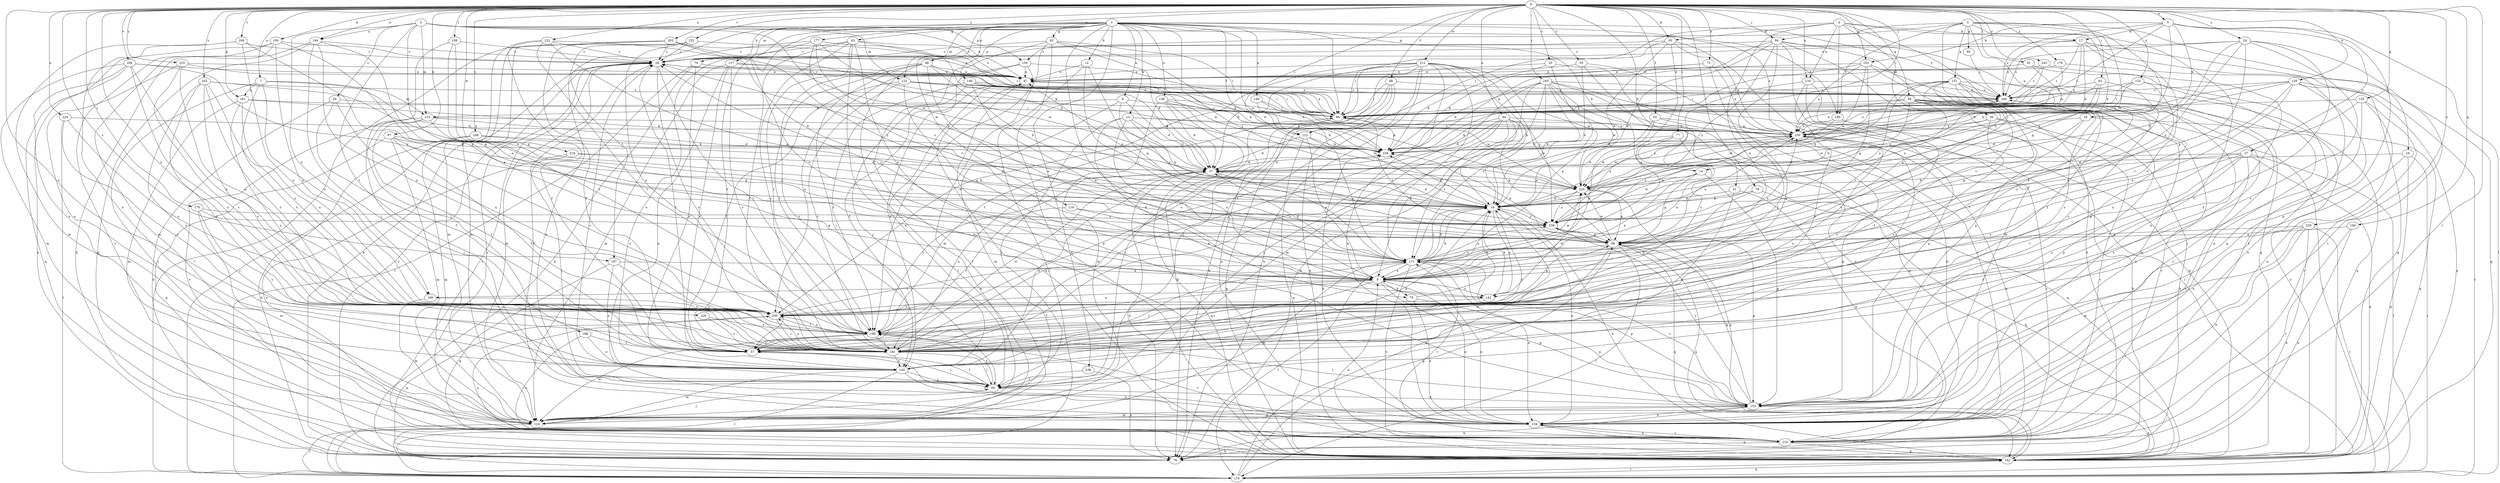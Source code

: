 strict digraph  {
0;
1;
2;
3;
4;
5;
7;
8;
9;
10;
12;
14;
16;
17;
18;
19;
24;
25;
26;
27;
28;
31;
35;
36;
37;
44;
46;
47;
48;
53;
55;
57;
58;
62;
63;
65;
66;
73;
74;
75;
76;
77;
78;
81;
83;
86;
94;
95;
97;
100;
103;
104;
108;
112;
114;
117;
119;
122;
123;
124;
129;
132;
133;
134;
139;
142;
143;
146;
149;
150;
151;
153;
155;
156;
161;
162;
165;
170;
171;
177;
178;
181;
187;
188;
189;
190;
194;
199;
200;
202;
203;
206;
209;
210;
212;
219;
220;
222;
224;
226;
229;
230;
232;
233;
238;
239;
243;
248;
249;
0 -> 5  [label=a];
0 -> 7  [label=a];
0 -> 24  [label=c];
0 -> 25  [label=c];
0 -> 31  [label=d];
0 -> 35  [label=d];
0 -> 44  [label=e];
0 -> 48  [label=f];
0 -> 53  [label=f];
0 -> 55  [label=f];
0 -> 58  [label=g];
0 -> 73  [label=h];
0 -> 77  [label=i];
0 -> 78  [label=i];
0 -> 81  [label=i];
0 -> 83  [label=i];
0 -> 86  [label=i];
0 -> 94  [label=j];
0 -> 97  [label=k];
0 -> 100  [label=k];
0 -> 103  [label=k];
0 -> 108  [label=l];
0 -> 112  [label=l];
0 -> 129  [label=n];
0 -> 132  [label=n];
0 -> 133  [label=n];
0 -> 155  [label=q];
0 -> 156  [label=q];
0 -> 161  [label=q];
0 -> 165  [label=r];
0 -> 170  [label=r];
0 -> 177  [label=s];
0 -> 178  [label=s];
0 -> 181  [label=s];
0 -> 187  [label=t];
0 -> 194  [label=u];
0 -> 202  [label=v];
0 -> 203  [label=v];
0 -> 206  [label=v];
0 -> 209  [label=v];
0 -> 210  [label=v];
0 -> 212  [label=w];
0 -> 219  [label=w];
0 -> 222  [label=x];
0 -> 224  [label=x];
0 -> 226  [label=x];
0 -> 229  [label=x];
0 -> 232  [label=y];
0 -> 233  [label=y];
0 -> 243  [label=z];
0 -> 248  [label=z];
1 -> 8  [label=a];
1 -> 10  [label=b];
1 -> 12  [label=b];
1 -> 14  [label=b];
1 -> 46  [label=e];
1 -> 57  [label=f];
1 -> 62  [label=g];
1 -> 63  [label=g];
1 -> 74  [label=h];
1 -> 86  [label=i];
1 -> 112  [label=l];
1 -> 117  [label=m];
1 -> 119  [label=m];
1 -> 122  [label=m];
1 -> 139  [label=o];
1 -> 142  [label=o];
1 -> 146  [label=p];
1 -> 149  [label=p];
1 -> 171  [label=r];
1 -> 187  [label=t];
1 -> 220  [label=w];
1 -> 230  [label=x];
1 -> 238  [label=y];
1 -> 239  [label=y];
1 -> 249  [label=z];
2 -> 9  [label=a];
2 -> 26  [label=c];
2 -> 47  [label=e];
2 -> 122  [label=m];
2 -> 123  [label=m];
2 -> 150  [label=p];
2 -> 188  [label=t];
2 -> 189  [label=t];
2 -> 194  [label=u];
2 -> 199  [label=u];
2 -> 220  [label=w];
3 -> 14  [label=b];
3 -> 16  [label=b];
3 -> 65  [label=g];
3 -> 66  [label=g];
3 -> 94  [label=j];
3 -> 150  [label=p];
3 -> 151  [label=p];
3 -> 181  [label=s];
3 -> 189  [label=t];
3 -> 220  [label=w];
3 -> 230  [label=x];
4 -> 9  [label=a];
4 -> 17  [label=b];
4 -> 35  [label=d];
4 -> 36  [label=d];
4 -> 112  [label=l];
4 -> 133  [label=n];
4 -> 134  [label=n];
4 -> 153  [label=p];
4 -> 189  [label=t];
5 -> 17  [label=b];
5 -> 18  [label=b];
5 -> 27  [label=c];
5 -> 103  [label=k];
5 -> 112  [label=l];
5 -> 114  [label=l];
5 -> 153  [label=p];
5 -> 239  [label=y];
5 -> 249  [label=z];
7 -> 37  [label=d];
7 -> 123  [label=m];
7 -> 161  [label=q];
7 -> 190  [label=t];
7 -> 199  [label=u];
7 -> 210  [label=v];
8 -> 37  [label=d];
8 -> 123  [label=m];
8 -> 124  [label=m];
8 -> 230  [label=x];
8 -> 239  [label=y];
9 -> 19  [label=b];
9 -> 57  [label=f];
9 -> 75  [label=h];
9 -> 134  [label=n];
9 -> 142  [label=o];
9 -> 153  [label=p];
9 -> 181  [label=s];
9 -> 199  [label=u];
9 -> 200  [label=u];
10 -> 19  [label=b];
10 -> 37  [label=d];
10 -> 75  [label=h];
10 -> 95  [label=j];
10 -> 104  [label=k];
10 -> 142  [label=o];
10 -> 230  [label=x];
12 -> 47  [label=e];
12 -> 66  [label=g];
12 -> 114  [label=l];
12 -> 171  [label=r];
14 -> 9  [label=a];
14 -> 19  [label=b];
14 -> 66  [label=g];
14 -> 153  [label=p];
14 -> 220  [label=w];
16 -> 37  [label=d];
16 -> 114  [label=l];
16 -> 134  [label=n];
16 -> 162  [label=q];
17 -> 28  [label=c];
17 -> 86  [label=i];
17 -> 104  [label=k];
17 -> 142  [label=o];
17 -> 162  [label=q];
17 -> 210  [label=v];
17 -> 230  [label=x];
17 -> 249  [label=z];
18 -> 37  [label=d];
18 -> 66  [label=g];
18 -> 162  [label=q];
18 -> 230  [label=x];
19 -> 28  [label=c];
19 -> 37  [label=d];
19 -> 47  [label=e];
19 -> 57  [label=f];
19 -> 104  [label=k];
19 -> 134  [label=n];
19 -> 142  [label=o];
19 -> 143  [label=o];
19 -> 171  [label=r];
19 -> 230  [label=x];
19 -> 239  [label=y];
24 -> 19  [label=b];
24 -> 28  [label=c];
24 -> 57  [label=f];
24 -> 66  [label=g];
24 -> 181  [label=s];
24 -> 210  [label=v];
24 -> 239  [label=y];
24 -> 249  [label=z];
25 -> 9  [label=a];
25 -> 47  [label=e];
25 -> 76  [label=h];
25 -> 104  [label=k];
26 -> 57  [label=f];
26 -> 76  [label=h];
26 -> 86  [label=i];
26 -> 200  [label=u];
27 -> 19  [label=b];
27 -> 37  [label=d];
27 -> 114  [label=l];
27 -> 134  [label=n];
27 -> 162  [label=q];
27 -> 181  [label=s];
27 -> 190  [label=t];
27 -> 200  [label=u];
28 -> 47  [label=e];
28 -> 57  [label=f];
28 -> 124  [label=m];
28 -> 181  [label=s];
28 -> 190  [label=t];
31 -> 19  [label=b];
31 -> 134  [label=n];
31 -> 143  [label=o];
35 -> 9  [label=a];
35 -> 19  [label=b];
35 -> 28  [label=c];
35 -> 86  [label=i];
35 -> 95  [label=j];
35 -> 230  [label=x];
36 -> 76  [label=h];
36 -> 181  [label=s];
36 -> 210  [label=v];
36 -> 220  [label=w];
36 -> 230  [label=x];
37 -> 76  [label=h];
37 -> 104  [label=k];
37 -> 162  [label=q];
37 -> 171  [label=r];
37 -> 181  [label=s];
37 -> 190  [label=t];
37 -> 220  [label=w];
44 -> 9  [label=a];
44 -> 37  [label=d];
44 -> 66  [label=g];
44 -> 95  [label=j];
44 -> 104  [label=k];
44 -> 171  [label=r];
44 -> 181  [label=s];
44 -> 220  [label=w];
44 -> 230  [label=x];
46 -> 9  [label=a];
46 -> 19  [label=b];
46 -> 47  [label=e];
46 -> 86  [label=i];
46 -> 95  [label=j];
46 -> 114  [label=l];
46 -> 143  [label=o];
46 -> 190  [label=t];
47 -> 28  [label=c];
47 -> 57  [label=f];
47 -> 153  [label=p];
47 -> 162  [label=q];
47 -> 249  [label=z];
48 -> 76  [label=h];
48 -> 86  [label=i];
48 -> 95  [label=j];
48 -> 162  [label=q];
48 -> 190  [label=t];
48 -> 249  [label=z];
53 -> 9  [label=a];
53 -> 19  [label=b];
53 -> 153  [label=p];
53 -> 230  [label=x];
55 -> 19  [label=b];
55 -> 47  [label=e];
55 -> 181  [label=s];
55 -> 210  [label=v];
57 -> 95  [label=j];
57 -> 230  [label=x];
58 -> 19  [label=b];
58 -> 57  [label=f];
58 -> 86  [label=i];
58 -> 114  [label=l];
58 -> 134  [label=n];
58 -> 153  [label=p];
58 -> 171  [label=r];
58 -> 200  [label=u];
58 -> 210  [label=v];
58 -> 230  [label=x];
62 -> 28  [label=c];
62 -> 37  [label=d];
62 -> 86  [label=i];
62 -> 114  [label=l];
62 -> 162  [label=q];
62 -> 190  [label=t];
62 -> 220  [label=w];
63 -> 9  [label=a];
63 -> 28  [label=c];
63 -> 37  [label=d];
63 -> 47  [label=e];
63 -> 57  [label=f];
63 -> 134  [label=n];
63 -> 181  [label=s];
63 -> 190  [label=t];
65 -> 249  [label=z];
66 -> 86  [label=i];
66 -> 104  [label=k];
66 -> 114  [label=l];
66 -> 143  [label=o];
66 -> 162  [label=q];
66 -> 171  [label=r];
66 -> 220  [label=w];
66 -> 230  [label=x];
73 -> 47  [label=e];
73 -> 57  [label=f];
73 -> 104  [label=k];
73 -> 230  [label=x];
74 -> 47  [label=e];
74 -> 76  [label=h];
74 -> 114  [label=l];
74 -> 143  [label=o];
75 -> 19  [label=b];
75 -> 134  [label=n];
75 -> 153  [label=p];
76 -> 28  [label=c];
77 -> 9  [label=a];
77 -> 104  [label=k];
77 -> 162  [label=q];
77 -> 220  [label=w];
78 -> 19  [label=b];
78 -> 162  [label=q];
78 -> 200  [label=u];
81 -> 47  [label=e];
81 -> 134  [label=n];
81 -> 230  [label=x];
83 -> 9  [label=a];
83 -> 86  [label=i];
83 -> 104  [label=k];
83 -> 239  [label=y];
83 -> 249  [label=z];
86 -> 47  [label=e];
86 -> 104  [label=k];
86 -> 162  [label=q];
86 -> 230  [label=x];
94 -> 19  [label=b];
94 -> 28  [label=c];
94 -> 76  [label=h];
94 -> 104  [label=k];
94 -> 124  [label=m];
94 -> 153  [label=p];
94 -> 162  [label=q];
94 -> 181  [label=s];
94 -> 239  [label=y];
95 -> 28  [label=c];
95 -> 57  [label=f];
95 -> 86  [label=i];
95 -> 153  [label=p];
95 -> 190  [label=t];
97 -> 57  [label=f];
97 -> 104  [label=k];
97 -> 124  [label=m];
97 -> 162  [label=q];
97 -> 181  [label=s];
97 -> 239  [label=y];
100 -> 9  [label=a];
100 -> 28  [label=c];
100 -> 76  [label=h];
100 -> 124  [label=m];
100 -> 200  [label=u];
100 -> 210  [label=v];
103 -> 47  [label=e];
103 -> 57  [label=f];
103 -> 66  [label=g];
103 -> 104  [label=k];
103 -> 181  [label=s];
103 -> 220  [label=w];
103 -> 230  [label=x];
104 -> 37  [label=d];
108 -> 28  [label=c];
108 -> 66  [label=g];
108 -> 95  [label=j];
108 -> 190  [label=t];
112 -> 9  [label=a];
112 -> 37  [label=d];
112 -> 104  [label=k];
112 -> 162  [label=q];
112 -> 171  [label=r];
114 -> 19  [label=b];
114 -> 28  [label=c];
114 -> 66  [label=g];
114 -> 162  [label=q];
117 -> 47  [label=e];
117 -> 104  [label=k];
117 -> 124  [label=m];
117 -> 134  [label=n];
117 -> 143  [label=o];
117 -> 181  [label=s];
119 -> 9  [label=a];
119 -> 190  [label=t];
119 -> 239  [label=y];
122 -> 9  [label=a];
122 -> 57  [label=f];
122 -> 86  [label=i];
122 -> 104  [label=k];
122 -> 181  [label=s];
122 -> 249  [label=z];
123 -> 37  [label=d];
123 -> 57  [label=f];
123 -> 66  [label=g];
123 -> 95  [label=j];
123 -> 210  [label=v];
123 -> 230  [label=x];
124 -> 95  [label=j];
124 -> 114  [label=l];
124 -> 153  [label=p];
129 -> 9  [label=a];
129 -> 104  [label=k];
129 -> 114  [label=l];
129 -> 153  [label=p];
129 -> 162  [label=q];
129 -> 171  [label=r];
129 -> 230  [label=x];
129 -> 249  [label=z];
132 -> 9  [label=a];
132 -> 86  [label=i];
132 -> 134  [label=n];
132 -> 230  [label=x];
132 -> 249  [label=z];
133 -> 153  [label=p];
133 -> 162  [label=q];
133 -> 181  [label=s];
133 -> 239  [label=y];
133 -> 249  [label=z];
134 -> 9  [label=a];
134 -> 28  [label=c];
134 -> 57  [label=f];
134 -> 104  [label=k];
134 -> 162  [label=q];
134 -> 210  [label=v];
134 -> 249  [label=z];
139 -> 37  [label=d];
139 -> 76  [label=h];
139 -> 86  [label=i];
139 -> 104  [label=k];
139 -> 124  [label=m];
139 -> 134  [label=n];
142 -> 19  [label=b];
142 -> 66  [label=g];
142 -> 200  [label=u];
142 -> 220  [label=w];
143 -> 37  [label=d];
143 -> 47  [label=e];
143 -> 95  [label=j];
143 -> 114  [label=l];
143 -> 124  [label=m];
143 -> 134  [label=n];
143 -> 171  [label=r];
146 -> 9  [label=a];
146 -> 37  [label=d];
146 -> 86  [label=i];
146 -> 95  [label=j];
146 -> 104  [label=k];
146 -> 190  [label=t];
146 -> 249  [label=z];
149 -> 19  [label=b];
149 -> 86  [label=i];
149 -> 220  [label=w];
150 -> 47  [label=e];
150 -> 86  [label=i];
150 -> 124  [label=m];
150 -> 143  [label=o];
150 -> 200  [label=u];
151 -> 19  [label=b];
151 -> 66  [label=g];
151 -> 86  [label=i];
151 -> 124  [label=m];
151 -> 162  [label=q];
151 -> 171  [label=r];
151 -> 181  [label=s];
151 -> 190  [label=t];
151 -> 239  [label=y];
151 -> 249  [label=z];
153 -> 66  [label=g];
153 -> 76  [label=h];
153 -> 124  [label=m];
153 -> 134  [label=n];
153 -> 171  [label=r];
153 -> 190  [label=t];
153 -> 239  [label=y];
153 -> 249  [label=z];
155 -> 86  [label=i];
155 -> 95  [label=j];
155 -> 134  [label=n];
155 -> 200  [label=u];
155 -> 210  [label=v];
156 -> 66  [label=g];
156 -> 76  [label=h];
156 -> 210  [label=v];
161 -> 86  [label=i];
161 -> 104  [label=k];
161 -> 124  [label=m];
161 -> 181  [label=s];
161 -> 200  [label=u];
162 -> 9  [label=a];
162 -> 19  [label=b];
162 -> 28  [label=c];
162 -> 66  [label=g];
162 -> 114  [label=l];
162 -> 153  [label=p];
162 -> 200  [label=u];
162 -> 249  [label=z];
165 -> 19  [label=b];
165 -> 76  [label=h];
165 -> 104  [label=k];
165 -> 114  [label=l];
165 -> 124  [label=m];
165 -> 162  [label=q];
165 -> 171  [label=r];
165 -> 181  [label=s];
165 -> 210  [label=v];
165 -> 220  [label=w];
165 -> 249  [label=z];
170 -> 66  [label=g];
170 -> 124  [label=m];
170 -> 181  [label=s];
170 -> 239  [label=y];
171 -> 9  [label=a];
171 -> 19  [label=b];
171 -> 28  [label=c];
171 -> 37  [label=d];
171 -> 114  [label=l];
171 -> 124  [label=m];
171 -> 134  [label=n];
171 -> 153  [label=p];
171 -> 210  [label=v];
171 -> 220  [label=w];
171 -> 230  [label=x];
171 -> 239  [label=y];
177 -> 19  [label=b];
177 -> 28  [label=c];
177 -> 143  [label=o];
177 -> 171  [label=r];
177 -> 220  [label=w];
177 -> 230  [label=x];
178 -> 47  [label=e];
178 -> 86  [label=i];
178 -> 162  [label=q];
181 -> 37  [label=d];
181 -> 95  [label=j];
181 -> 143  [label=o];
181 -> 200  [label=u];
187 -> 9  [label=a];
187 -> 143  [label=o];
187 -> 162  [label=q];
187 -> 181  [label=s];
188 -> 57  [label=f];
188 -> 143  [label=o];
188 -> 210  [label=v];
189 -> 76  [label=h];
189 -> 181  [label=s];
189 -> 220  [label=w];
189 -> 230  [label=x];
190 -> 57  [label=f];
190 -> 124  [label=m];
190 -> 181  [label=s];
190 -> 200  [label=u];
194 -> 28  [label=c];
194 -> 66  [label=g];
194 -> 76  [label=h];
194 -> 95  [label=j];
194 -> 162  [label=q];
194 -> 200  [label=u];
199 -> 124  [label=m];
199 -> 200  [label=u];
200 -> 76  [label=h];
200 -> 171  [label=r];
200 -> 181  [label=s];
200 -> 190  [label=t];
202 -> 19  [label=b];
202 -> 57  [label=f];
202 -> 143  [label=o];
202 -> 181  [label=s];
202 -> 190  [label=t];
202 -> 200  [label=u];
202 -> 249  [label=z];
203 -> 28  [label=c];
203 -> 47  [label=e];
203 -> 57  [label=f];
203 -> 104  [label=k];
203 -> 114  [label=l];
203 -> 124  [label=m];
203 -> 239  [label=y];
206 -> 28  [label=c];
206 -> 66  [label=g];
206 -> 124  [label=m];
206 -> 143  [label=o];
206 -> 200  [label=u];
209 -> 47  [label=e];
209 -> 124  [label=m];
209 -> 143  [label=o];
209 -> 162  [label=q];
209 -> 181  [label=s];
209 -> 200  [label=u];
209 -> 239  [label=y];
210 -> 28  [label=c];
210 -> 76  [label=h];
210 -> 134  [label=n];
210 -> 162  [label=q];
210 -> 171  [label=r];
210 -> 190  [label=t];
210 -> 230  [label=x];
212 -> 19  [label=b];
212 -> 37  [label=d];
212 -> 47  [label=e];
212 -> 76  [label=h];
212 -> 86  [label=i];
212 -> 134  [label=n];
212 -> 171  [label=r];
212 -> 181  [label=s];
212 -> 190  [label=t];
212 -> 200  [label=u];
212 -> 220  [label=w];
212 -> 239  [label=y];
219 -> 19  [label=b];
219 -> 37  [label=d];
219 -> 95  [label=j];
219 -> 210  [label=v];
220 -> 19  [label=b];
220 -> 66  [label=g];
220 -> 162  [label=q];
220 -> 239  [label=y];
220 -> 249  [label=z];
222 -> 19  [label=b];
222 -> 28  [label=c];
222 -> 57  [label=f];
222 -> 66  [label=g];
222 -> 124  [label=m];
222 -> 190  [label=t];
224 -> 114  [label=l];
224 -> 181  [label=s];
224 -> 200  [label=u];
224 -> 230  [label=x];
226 -> 181  [label=s];
226 -> 190  [label=t];
229 -> 66  [label=g];
229 -> 76  [label=h];
229 -> 114  [label=l];
229 -> 134  [label=n];
229 -> 153  [label=p];
229 -> 190  [label=t];
230 -> 104  [label=k];
230 -> 210  [label=v];
230 -> 220  [label=w];
230 -> 249  [label=z];
232 -> 28  [label=c];
232 -> 76  [label=h];
232 -> 86  [label=i];
232 -> 134  [label=n];
232 -> 200  [label=u];
233 -> 47  [label=e];
233 -> 86  [label=i];
233 -> 143  [label=o];
233 -> 181  [label=s];
233 -> 200  [label=u];
238 -> 76  [label=h];
238 -> 95  [label=j];
239 -> 66  [label=g];
239 -> 153  [label=p];
239 -> 230  [label=x];
243 -> 47  [label=e];
243 -> 57  [label=f];
243 -> 86  [label=i];
243 -> 249  [label=z];
248 -> 19  [label=b];
248 -> 76  [label=h];
248 -> 104  [label=k];
248 -> 124  [label=m];
249 -> 86  [label=i];
}
